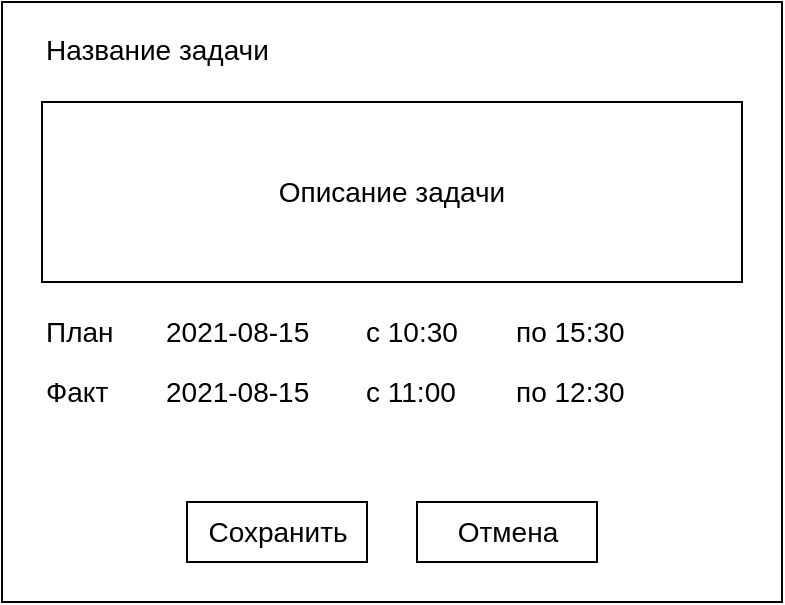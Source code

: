 <mxfile version="12.4.0" type="device" pages="2"><diagram id="KYGFmA5oudR2dt2QByKp" name="Создание-задачи"><mxGraphModel dx="854" dy="521" grid="1" gridSize="10" guides="1" tooltips="1" connect="1" arrows="1" fold="1" page="1" pageScale="1" pageWidth="827" pageHeight="1169" math="0" shadow="0"><root><mxCell id="0"/><mxCell id="1" parent="0"/><mxCell id="2KB6j8_nN73IgP2G-MTK-1" value="" style="rounded=0;whiteSpace=wrap;html=1;" parent="1" vertex="1"><mxGeometry x="190" y="90" width="390" height="300" as="geometry"/></mxCell><mxCell id="2KB6j8_nN73IgP2G-MTK-2" value="Название задачи" style="text;html=1;strokeColor=none;fillColor=none;align=left;verticalAlign=middle;whiteSpace=wrap;rounded=0;fontSize=14;" parent="1" vertex="1"><mxGeometry x="210" y="104" width="330" height="20" as="geometry"/></mxCell><mxCell id="2KB6j8_nN73IgP2G-MTK-3" value="2021-08-15" style="text;html=1;strokeColor=none;fillColor=none;align=left;verticalAlign=middle;whiteSpace=wrap;rounded=0;fontSize=14;" parent="1" vertex="1"><mxGeometry x="270" y="245" width="90" height="20" as="geometry"/></mxCell><mxCell id="2KB6j8_nN73IgP2G-MTK-4" value="c 10:30" style="text;html=1;strokeColor=none;fillColor=none;align=left;verticalAlign=middle;whiteSpace=wrap;rounded=0;fontSize=14;" parent="1" vertex="1"><mxGeometry x="370" y="245" width="60" height="20" as="geometry"/></mxCell><mxCell id="2KB6j8_nN73IgP2G-MTK-5" value="по 15:30" style="text;html=1;strokeColor=none;fillColor=none;align=left;verticalAlign=middle;whiteSpace=wrap;rounded=0;fontSize=14;" parent="1" vertex="1"><mxGeometry x="445" y="245" width="65" height="20" as="geometry"/></mxCell><mxCell id="2KB6j8_nN73IgP2G-MTK-6" value="План" style="text;html=1;strokeColor=none;fillColor=none;align=left;verticalAlign=middle;whiteSpace=wrap;rounded=0;fontSize=14;" parent="1" vertex="1"><mxGeometry x="210" y="245" width="70" height="20" as="geometry"/></mxCell><mxCell id="2KB6j8_nN73IgP2G-MTK-7" value="2021-08-15" style="text;html=1;strokeColor=none;fillColor=none;align=left;verticalAlign=middle;whiteSpace=wrap;rounded=0;fontSize=14;" parent="1" vertex="1"><mxGeometry x="270" y="275" width="90" height="20" as="geometry"/></mxCell><mxCell id="2KB6j8_nN73IgP2G-MTK-8" value="c 11:00" style="text;html=1;strokeColor=none;fillColor=none;align=left;verticalAlign=middle;whiteSpace=wrap;rounded=0;fontSize=14;" parent="1" vertex="1"><mxGeometry x="370" y="275" width="60" height="20" as="geometry"/></mxCell><mxCell id="2KB6j8_nN73IgP2G-MTK-9" value="по 12:30" style="text;html=1;strokeColor=none;fillColor=none;align=left;verticalAlign=middle;whiteSpace=wrap;rounded=0;fontSize=14;" parent="1" vertex="1"><mxGeometry x="445" y="275" width="65" height="20" as="geometry"/></mxCell><mxCell id="2KB6j8_nN73IgP2G-MTK-10" value="Факт" style="text;html=1;strokeColor=none;fillColor=none;align=left;verticalAlign=middle;whiteSpace=wrap;rounded=0;fontSize=14;" parent="1" vertex="1"><mxGeometry x="210" y="275" width="70" height="20" as="geometry"/></mxCell><mxCell id="2KB6j8_nN73IgP2G-MTK-11" value="Описание задачи" style="text;html=1;strokeColor=#000000;fillColor=none;align=center;verticalAlign=middle;whiteSpace=wrap;rounded=0;fontSize=14;labelBorderColor=none;labelBackgroundColor=none;" parent="1" vertex="1"><mxGeometry x="210" y="140" width="350" height="90" as="geometry"/></mxCell><mxCell id="2KB6j8_nN73IgP2G-MTK-12" value="Сохранить" style="rounded=0;whiteSpace=wrap;html=1;labelBackgroundColor=none;strokeColor=#000000;fontSize=14;align=center;" parent="1" vertex="1"><mxGeometry x="282.5" y="340" width="90" height="30" as="geometry"/></mxCell><mxCell id="2KB6j8_nN73IgP2G-MTK-13" value="Отмена" style="rounded=0;whiteSpace=wrap;html=1;labelBackgroundColor=none;strokeColor=#000000;fontSize=14;align=center;" parent="1" vertex="1"><mxGeometry x="397.5" y="340" width="90" height="30" as="geometry"/></mxCell></root></mxGraphModel></diagram><diagram id="xazCrY17LhaInd0KC7kg" name="Страница 2"><mxGraphModel dx="854" dy="521" grid="1" gridSize="10" guides="1" tooltips="1" connect="1" arrows="1" fold="1" page="1" pageScale="1" pageWidth="827" pageHeight="1169" math="0" shadow="0"><root><mxCell id="MQ8pLTQA8ckZMitX0y4F-0"/><mxCell id="MQ8pLTQA8ckZMitX0y4F-1" parent="MQ8pLTQA8ckZMitX0y4F-0"/></root></mxGraphModel></diagram></mxfile>